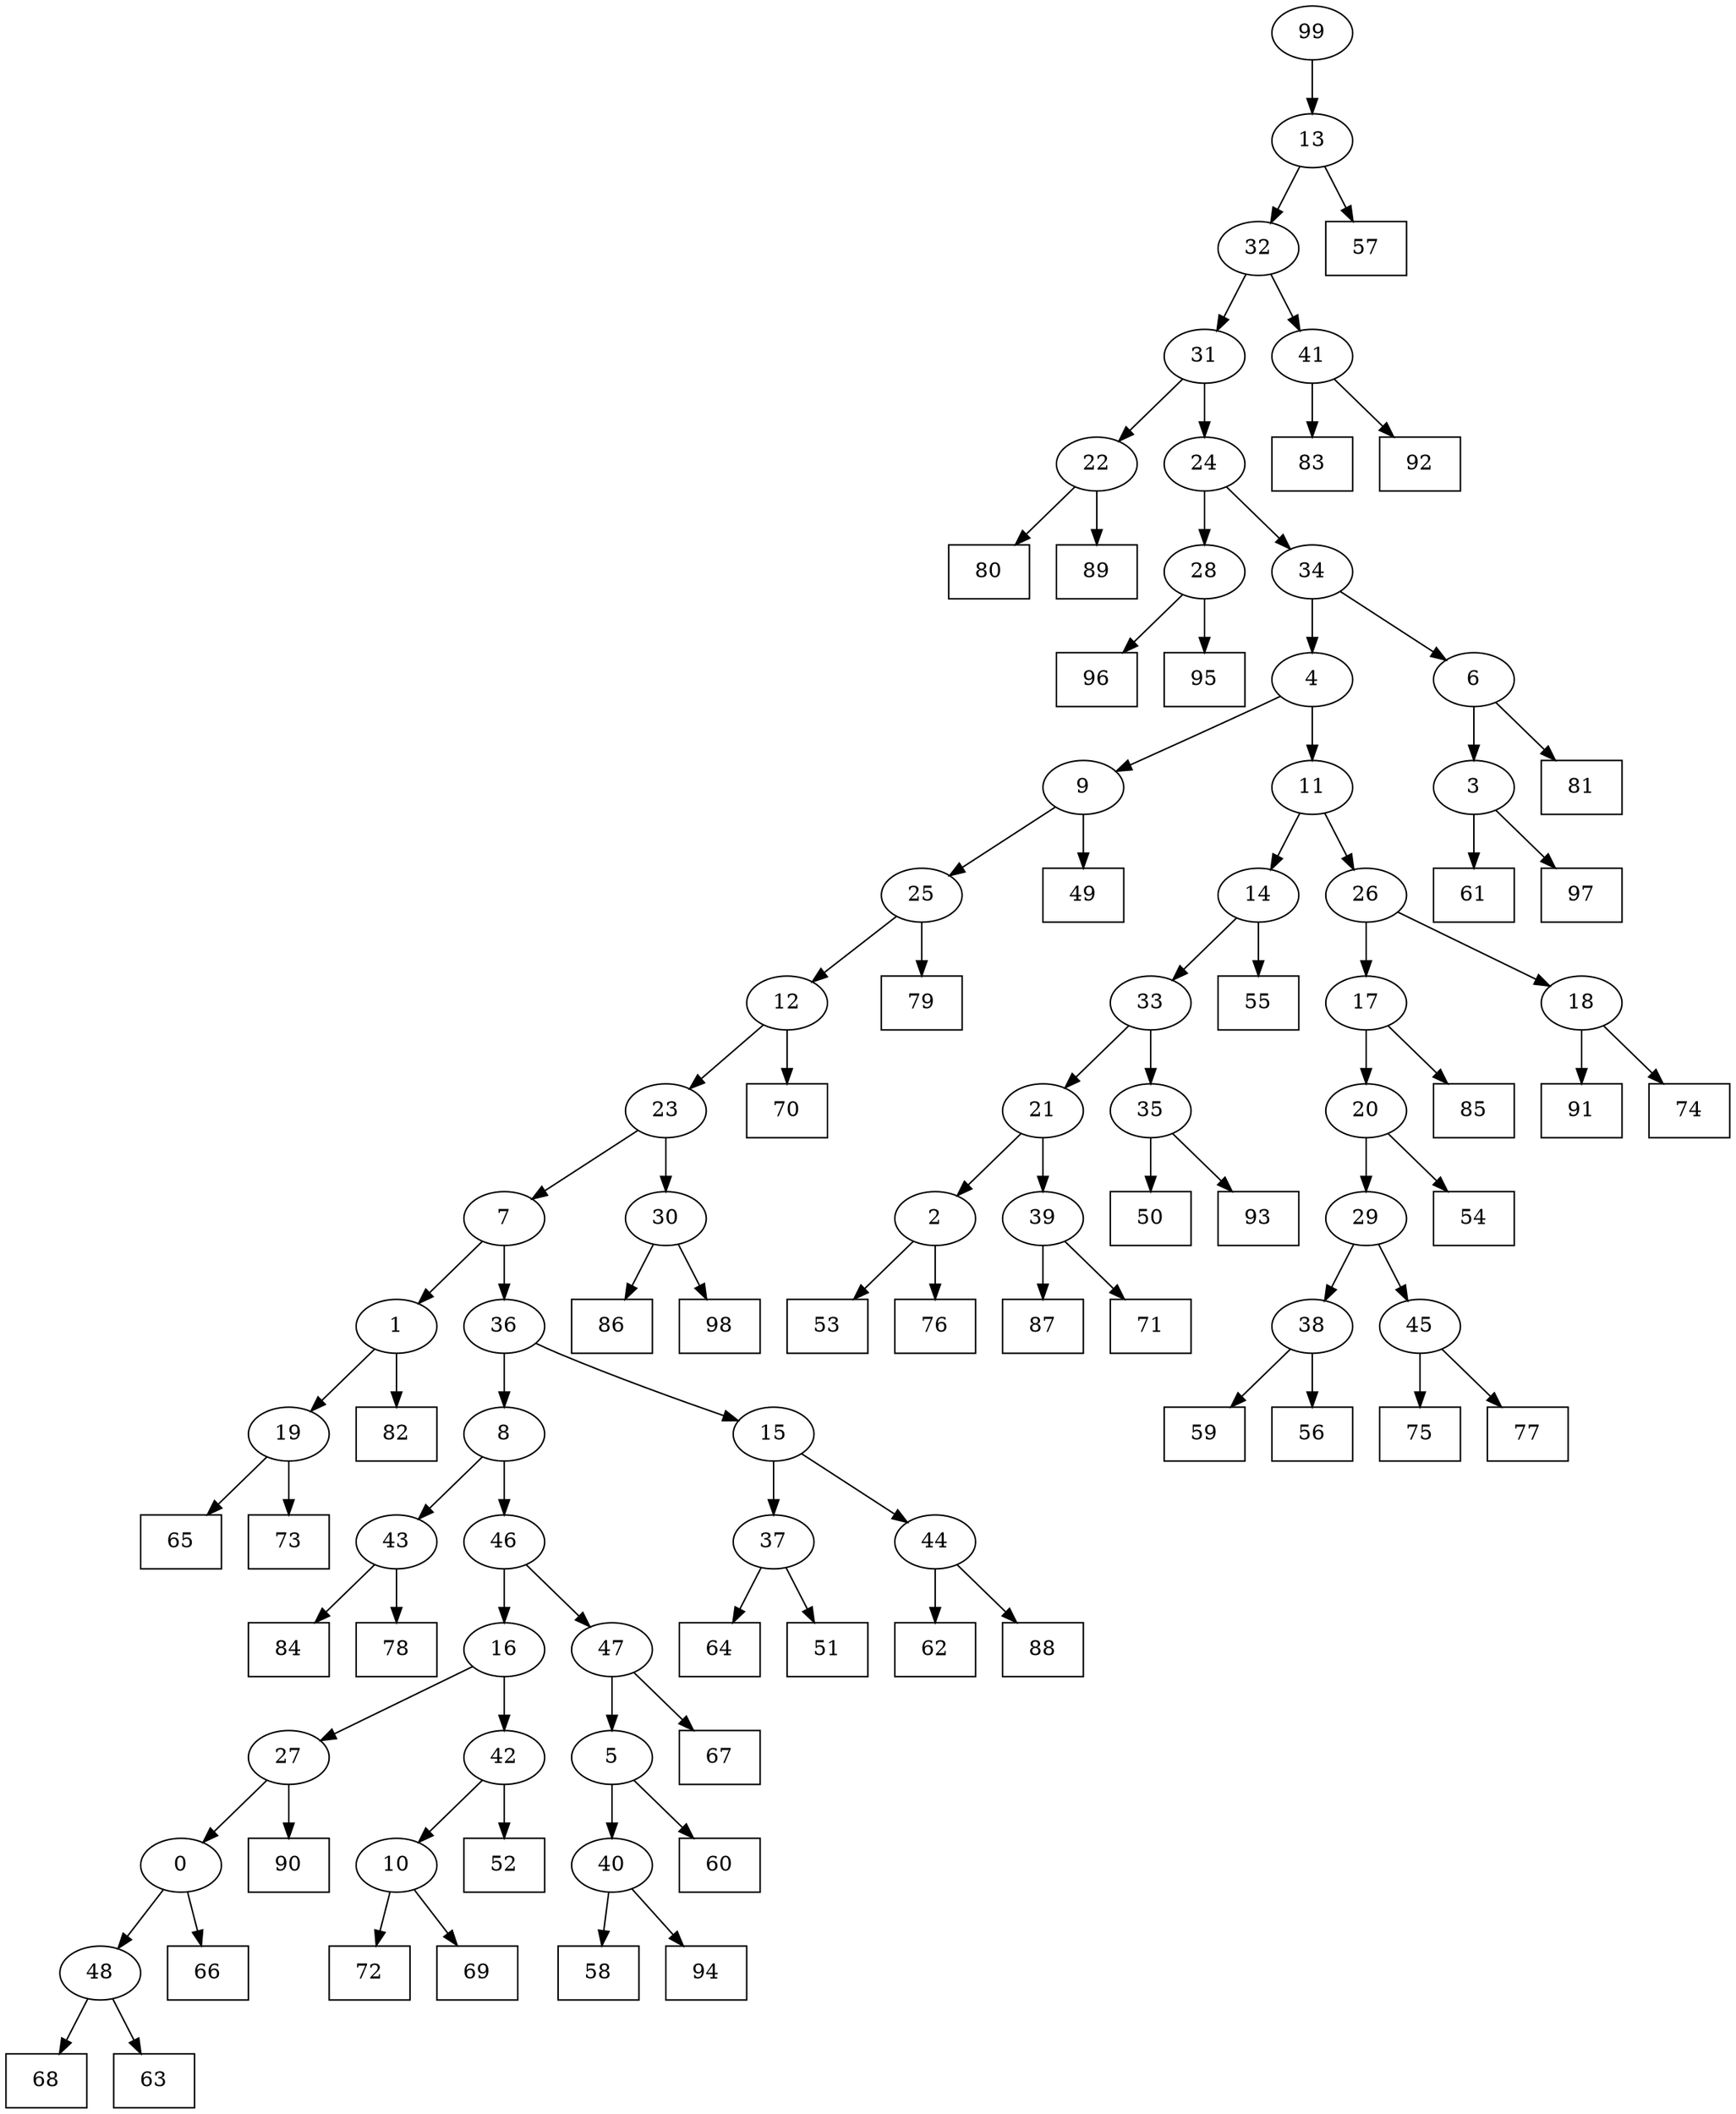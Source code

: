 digraph G {
0[label="0"];
1[label="1"];
2[label="2"];
3[label="3"];
4[label="4"];
5[label="5"];
6[label="6"];
7[label="7"];
8[label="8"];
9[label="9"];
10[label="10"];
11[label="11"];
12[label="12"];
13[label="13"];
14[label="14"];
15[label="15"];
16[label="16"];
17[label="17"];
18[label="18"];
19[label="19"];
20[label="20"];
21[label="21"];
22[label="22"];
23[label="23"];
24[label="24"];
25[label="25"];
26[label="26"];
27[label="27"];
28[label="28"];
29[label="29"];
30[label="30"];
31[label="31"];
32[label="32"];
33[label="33"];
34[label="34"];
35[label="35"];
36[label="36"];
37[label="37"];
38[label="38"];
39[label="39"];
40[label="40"];
41[label="41"];
42[label="42"];
43[label="43"];
44[label="44"];
45[label="45"];
46[label="46"];
47[label="47"];
48[label="48"];
49[shape=box,label="65"];
50[shape=box,label="90"];
51[shape=box,label="87"];
52[shape=box,label="68"];
53[shape=box,label="62"];
54[shape=box,label="96"];
55[shape=box,label="64"];
56[shape=box,label="67"];
57[shape=box,label="79"];
58[shape=box,label="85"];
59[shape=box,label="81"];
60[shape=box,label="58"];
61[shape=box,label="61"];
62[shape=box,label="51"];
63[shape=box,label="59"];
64[shape=box,label="94"];
65[shape=box,label="70"];
66[shape=box,label="83"];
67[shape=box,label="86"];
68[shape=box,label="55"];
69[shape=box,label="91"];
70[shape=box,label="72"];
71[shape=box,label="53"];
72[shape=box,label="95"];
73[shape=box,label="60"];
74[shape=box,label="73"];
75[shape=box,label="92"];
76[shape=box,label="84"];
77[shape=box,label="80"];
78[shape=box,label="88"];
79[shape=box,label="54"];
80[shape=box,label="66"];
81[shape=box,label="56"];
82[shape=box,label="69"];
83[shape=box,label="89"];
84[shape=box,label="63"];
85[shape=box,label="52"];
86[shape=box,label="57"];
87[shape=box,label="75"];
88[shape=box,label="50"];
89[shape=box,label="78"];
90[shape=box,label="49"];
91[shape=box,label="77"];
92[shape=box,label="93"];
93[shape=box,label="97"];
94[shape=box,label="71"];
95[shape=box,label="74"];
96[shape=box,label="98"];
97[shape=box,label="76"];
98[shape=box,label="82"];
99[label="99"];
0->80 ;
45->87 ;
47->56 ;
37->62 ;
45->91 ;
20->79 ;
41->66 ;
12->23 ;
48->84 ;
14->68 ;
5->73 ;
43->89 ;
2->97 ;
6->59 ;
37->55 ;
32->41 ;
41->75 ;
43->76 ;
17->58 ;
44->78 ;
1->98 ;
25->57 ;
35->88 ;
29->38 ;
40->60 ;
7->1 ;
32->31 ;
39->94 ;
3->61 ;
12->65 ;
10->70 ;
22->77 ;
31->22 ;
34->4 ;
15->37 ;
5->40 ;
30->67 ;
38->63 ;
27->0 ;
0->48 ;
38->81 ;
13->86 ;
8->43 ;
23->30 ;
30->96 ;
35->92 ;
18->95 ;
11->14 ;
25->12 ;
27->50 ;
24->34 ;
34->6 ;
6->3 ;
3->93 ;
1->19 ;
19->74 ;
21->2 ;
2->71 ;
28->54 ;
4->11 ;
11->26 ;
47->5 ;
19->49 ;
7->36 ;
42->10 ;
10->82 ;
23->7 ;
20->29 ;
29->45 ;
33->35 ;
14->33 ;
33->21 ;
22->83 ;
46->16 ;
16->27 ;
31->24 ;
44->53 ;
48->52 ;
24->28 ;
28->72 ;
40->64 ;
26->17 ;
17->20 ;
42->85 ;
46->47 ;
21->39 ;
39->51 ;
36->8 ;
13->32 ;
16->42 ;
99->13 ;
4->9 ;
9->25 ;
8->46 ;
26->18 ;
18->69 ;
9->90 ;
36->15 ;
15->44 ;
}
